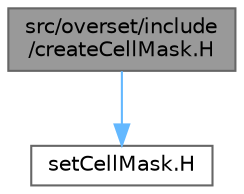 digraph "src/overset/include/createCellMask.H"
{
 // LATEX_PDF_SIZE
  bgcolor="transparent";
  edge [fontname=Helvetica,fontsize=10,labelfontname=Helvetica,labelfontsize=10];
  node [fontname=Helvetica,fontsize=10,shape=box,height=0.2,width=0.4];
  Node1 [id="Node000001",label="src/overset/include\l/createCellMask.H",height=0.2,width=0.4,color="gray40", fillcolor="grey60", style="filled", fontcolor="black",tooltip="Creates mask for blocked out cells."];
  Node1 -> Node2 [id="edge1_Node000001_Node000002",color="steelblue1",style="solid",tooltip=" "];
  Node2 [id="Node000002",label="setCellMask.H",height=0.2,width=0.4,color="grey40", fillcolor="white", style="filled",URL="$setCellMask_8H.html",tooltip="Sets blocked cells mask field."];
}
